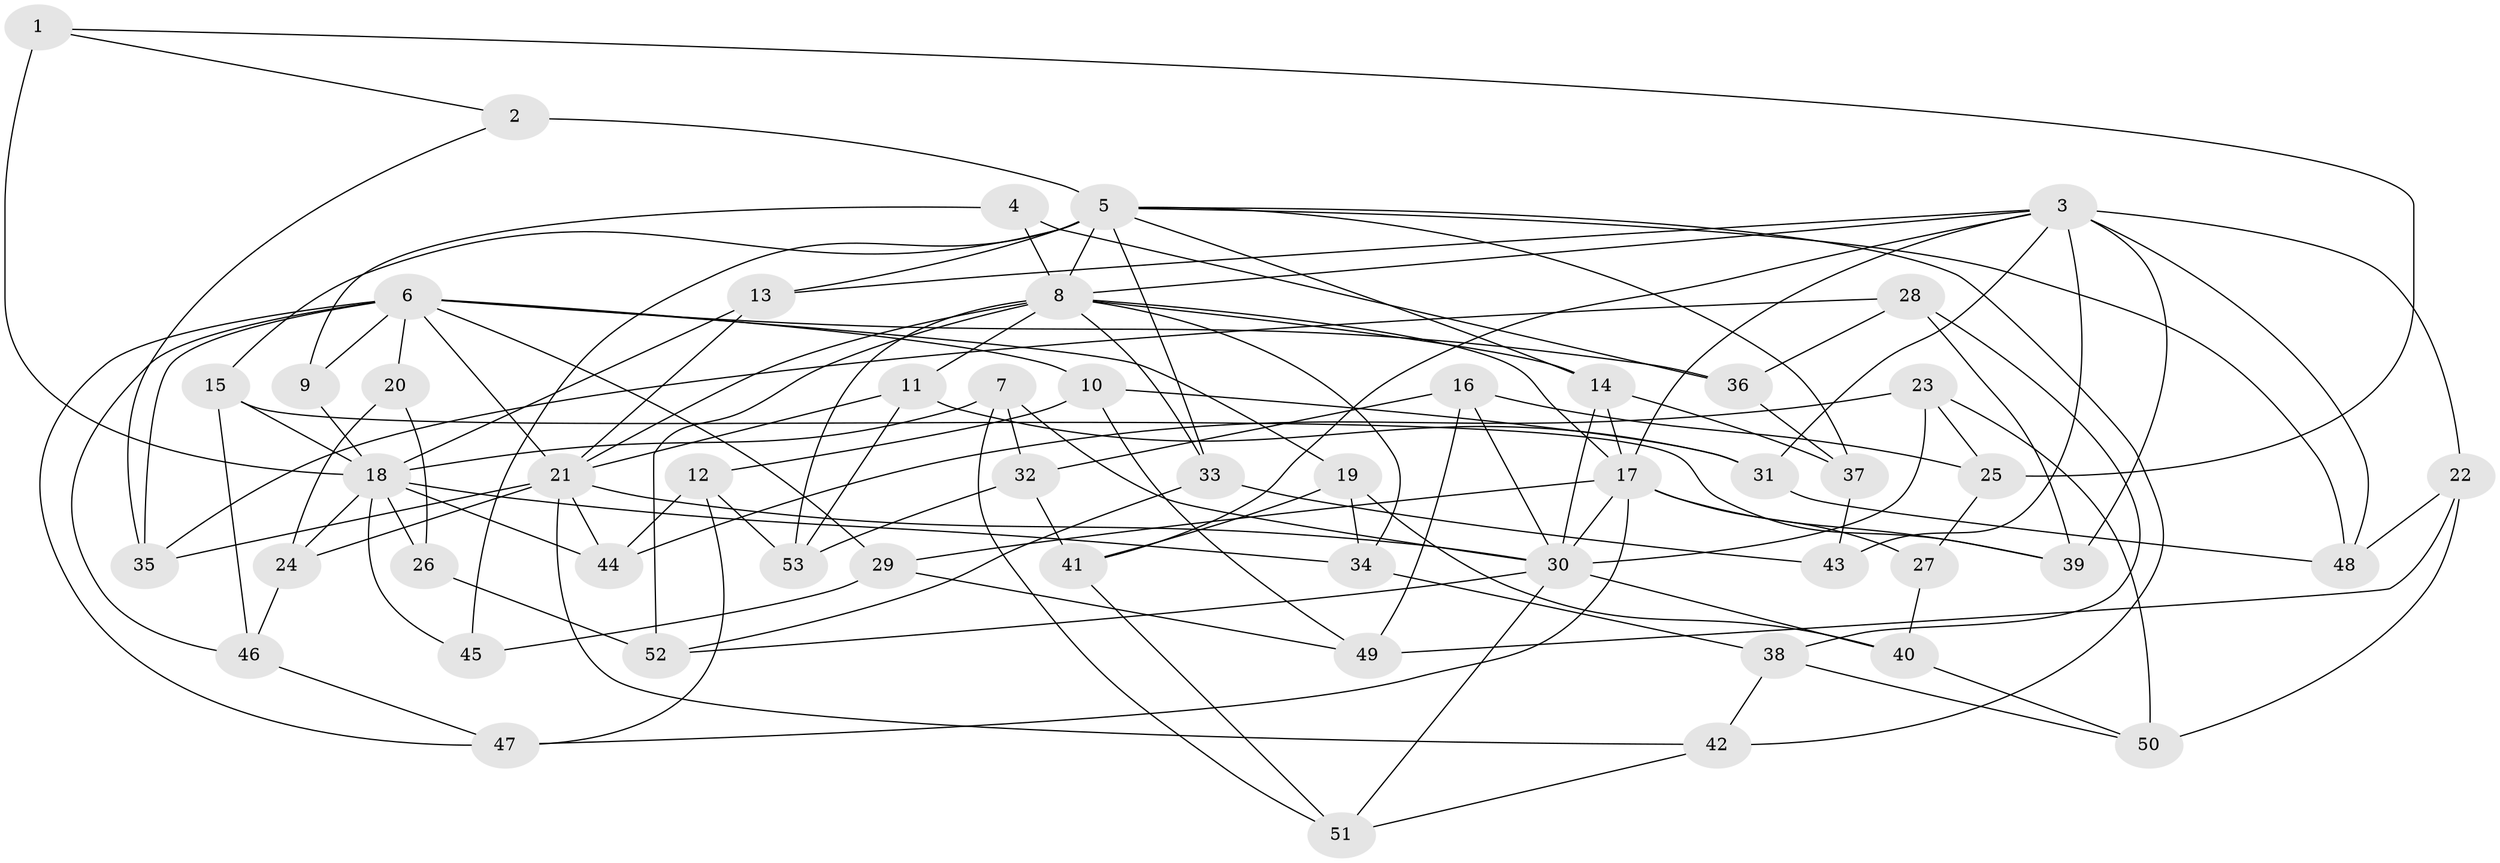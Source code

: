 // original degree distribution, {4: 1.0}
// Generated by graph-tools (version 1.1) at 2025/53/03/04/25 22:53:30]
// undirected, 53 vertices, 124 edges
graph export_dot {
  node [color=gray90,style=filled];
  1;
  2;
  3;
  4;
  5;
  6;
  7;
  8;
  9;
  10;
  11;
  12;
  13;
  14;
  15;
  16;
  17;
  18;
  19;
  20;
  21;
  22;
  23;
  24;
  25;
  26;
  27;
  28;
  29;
  30;
  31;
  32;
  33;
  34;
  35;
  36;
  37;
  38;
  39;
  40;
  41;
  42;
  43;
  44;
  45;
  46;
  47;
  48;
  49;
  50;
  51;
  52;
  53;
  1 -- 2 [weight=1.0];
  1 -- 18 [weight=2.0];
  1 -- 25 [weight=1.0];
  2 -- 5 [weight=2.0];
  2 -- 35 [weight=1.0];
  3 -- 8 [weight=1.0];
  3 -- 13 [weight=1.0];
  3 -- 17 [weight=1.0];
  3 -- 22 [weight=1.0];
  3 -- 31 [weight=1.0];
  3 -- 39 [weight=1.0];
  3 -- 41 [weight=1.0];
  3 -- 43 [weight=2.0];
  3 -- 48 [weight=1.0];
  4 -- 8 [weight=2.0];
  4 -- 9 [weight=1.0];
  4 -- 36 [weight=1.0];
  5 -- 8 [weight=1.0];
  5 -- 13 [weight=1.0];
  5 -- 14 [weight=1.0];
  5 -- 15 [weight=1.0];
  5 -- 33 [weight=1.0];
  5 -- 37 [weight=1.0];
  5 -- 42 [weight=1.0];
  5 -- 45 [weight=2.0];
  5 -- 48 [weight=1.0];
  6 -- 9 [weight=2.0];
  6 -- 10 [weight=1.0];
  6 -- 19 [weight=1.0];
  6 -- 20 [weight=2.0];
  6 -- 21 [weight=1.0];
  6 -- 29 [weight=1.0];
  6 -- 35 [weight=1.0];
  6 -- 36 [weight=1.0];
  6 -- 46 [weight=1.0];
  6 -- 47 [weight=1.0];
  7 -- 18 [weight=1.0];
  7 -- 30 [weight=1.0];
  7 -- 32 [weight=1.0];
  7 -- 51 [weight=1.0];
  8 -- 11 [weight=1.0];
  8 -- 14 [weight=1.0];
  8 -- 17 [weight=1.0];
  8 -- 21 [weight=1.0];
  8 -- 33 [weight=1.0];
  8 -- 34 [weight=1.0];
  8 -- 52 [weight=1.0];
  8 -- 53 [weight=1.0];
  9 -- 18 [weight=1.0];
  10 -- 12 [weight=1.0];
  10 -- 31 [weight=1.0];
  10 -- 49 [weight=1.0];
  11 -- 21 [weight=1.0];
  11 -- 31 [weight=1.0];
  11 -- 53 [weight=1.0];
  12 -- 44 [weight=1.0];
  12 -- 47 [weight=1.0];
  12 -- 53 [weight=1.0];
  13 -- 18 [weight=1.0];
  13 -- 21 [weight=1.0];
  14 -- 17 [weight=2.0];
  14 -- 30 [weight=1.0];
  14 -- 37 [weight=1.0];
  15 -- 18 [weight=1.0];
  15 -- 39 [weight=1.0];
  15 -- 46 [weight=1.0];
  16 -- 25 [weight=1.0];
  16 -- 30 [weight=1.0];
  16 -- 32 [weight=1.0];
  16 -- 49 [weight=1.0];
  17 -- 27 [weight=2.0];
  17 -- 29 [weight=1.0];
  17 -- 30 [weight=1.0];
  17 -- 39 [weight=1.0];
  17 -- 47 [weight=1.0];
  18 -- 24 [weight=1.0];
  18 -- 26 [weight=2.0];
  18 -- 34 [weight=1.0];
  18 -- 44 [weight=1.0];
  18 -- 45 [weight=1.0];
  19 -- 34 [weight=1.0];
  19 -- 40 [weight=1.0];
  19 -- 41 [weight=1.0];
  20 -- 24 [weight=1.0];
  20 -- 26 [weight=1.0];
  21 -- 24 [weight=1.0];
  21 -- 30 [weight=2.0];
  21 -- 35 [weight=1.0];
  21 -- 42 [weight=1.0];
  21 -- 44 [weight=1.0];
  22 -- 48 [weight=1.0];
  22 -- 49 [weight=1.0];
  22 -- 50 [weight=1.0];
  23 -- 25 [weight=1.0];
  23 -- 30 [weight=1.0];
  23 -- 44 [weight=1.0];
  23 -- 50 [weight=1.0];
  24 -- 46 [weight=1.0];
  25 -- 27 [weight=1.0];
  26 -- 52 [weight=1.0];
  27 -- 40 [weight=1.0];
  28 -- 35 [weight=1.0];
  28 -- 36 [weight=1.0];
  28 -- 38 [weight=1.0];
  28 -- 39 [weight=1.0];
  29 -- 45 [weight=1.0];
  29 -- 49 [weight=1.0];
  30 -- 40 [weight=1.0];
  30 -- 51 [weight=1.0];
  30 -- 52 [weight=1.0];
  31 -- 48 [weight=1.0];
  32 -- 41 [weight=1.0];
  32 -- 53 [weight=1.0];
  33 -- 43 [weight=1.0];
  33 -- 52 [weight=1.0];
  34 -- 38 [weight=1.0];
  36 -- 37 [weight=1.0];
  37 -- 43 [weight=1.0];
  38 -- 42 [weight=1.0];
  38 -- 50 [weight=1.0];
  40 -- 50 [weight=1.0];
  41 -- 51 [weight=1.0];
  42 -- 51 [weight=1.0];
  46 -- 47 [weight=1.0];
}
